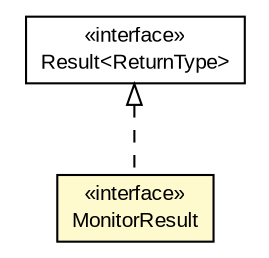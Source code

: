 #!/usr/local/bin/dot
#
# Class diagram 
# Generated by UMLGraph version 5.1 (http://www.umlgraph.org/)
#

digraph G {
	edge [fontname="arial",fontsize=10,labelfontname="arial",labelfontsize=10];
	node [fontname="arial",fontsize=10,shape=plaintext];
	nodesep=0.25;
	ranksep=0.5;
	// io.nextweb.fn.Result<ReturnType>
	c7319 [label=<<table title="io.nextweb.fn.Result" border="0" cellborder="1" cellspacing="0" cellpadding="2" port="p" href="../fn/Result.html">
		<tr><td><table border="0" cellspacing="0" cellpadding="1">
<tr><td align="center" balign="center"> &#171;interface&#187; </td></tr>
<tr><td align="center" balign="center"> Result&lt;ReturnType&gt; </td></tr>
		</table></td></tr>
		</table>>, fontname="arial", fontcolor="black", fontsize=10.0];
	// io.nextweb.common.MonitorResult
	c7335 [label=<<table title="io.nextweb.common.MonitorResult" border="0" cellborder="1" cellspacing="0" cellpadding="2" port="p" bgcolor="lemonChiffon" href="./MonitorResult.html">
		<tr><td><table border="0" cellspacing="0" cellpadding="1">
<tr><td align="center" balign="center"> &#171;interface&#187; </td></tr>
<tr><td align="center" balign="center"> MonitorResult </td></tr>
		</table></td></tr>
		</table>>, fontname="arial", fontcolor="black", fontsize=10.0];
	//io.nextweb.common.MonitorResult implements io.nextweb.fn.Result<ReturnType>
	c7319:p -> c7335:p [dir=back,arrowtail=empty,style=dashed];
}

